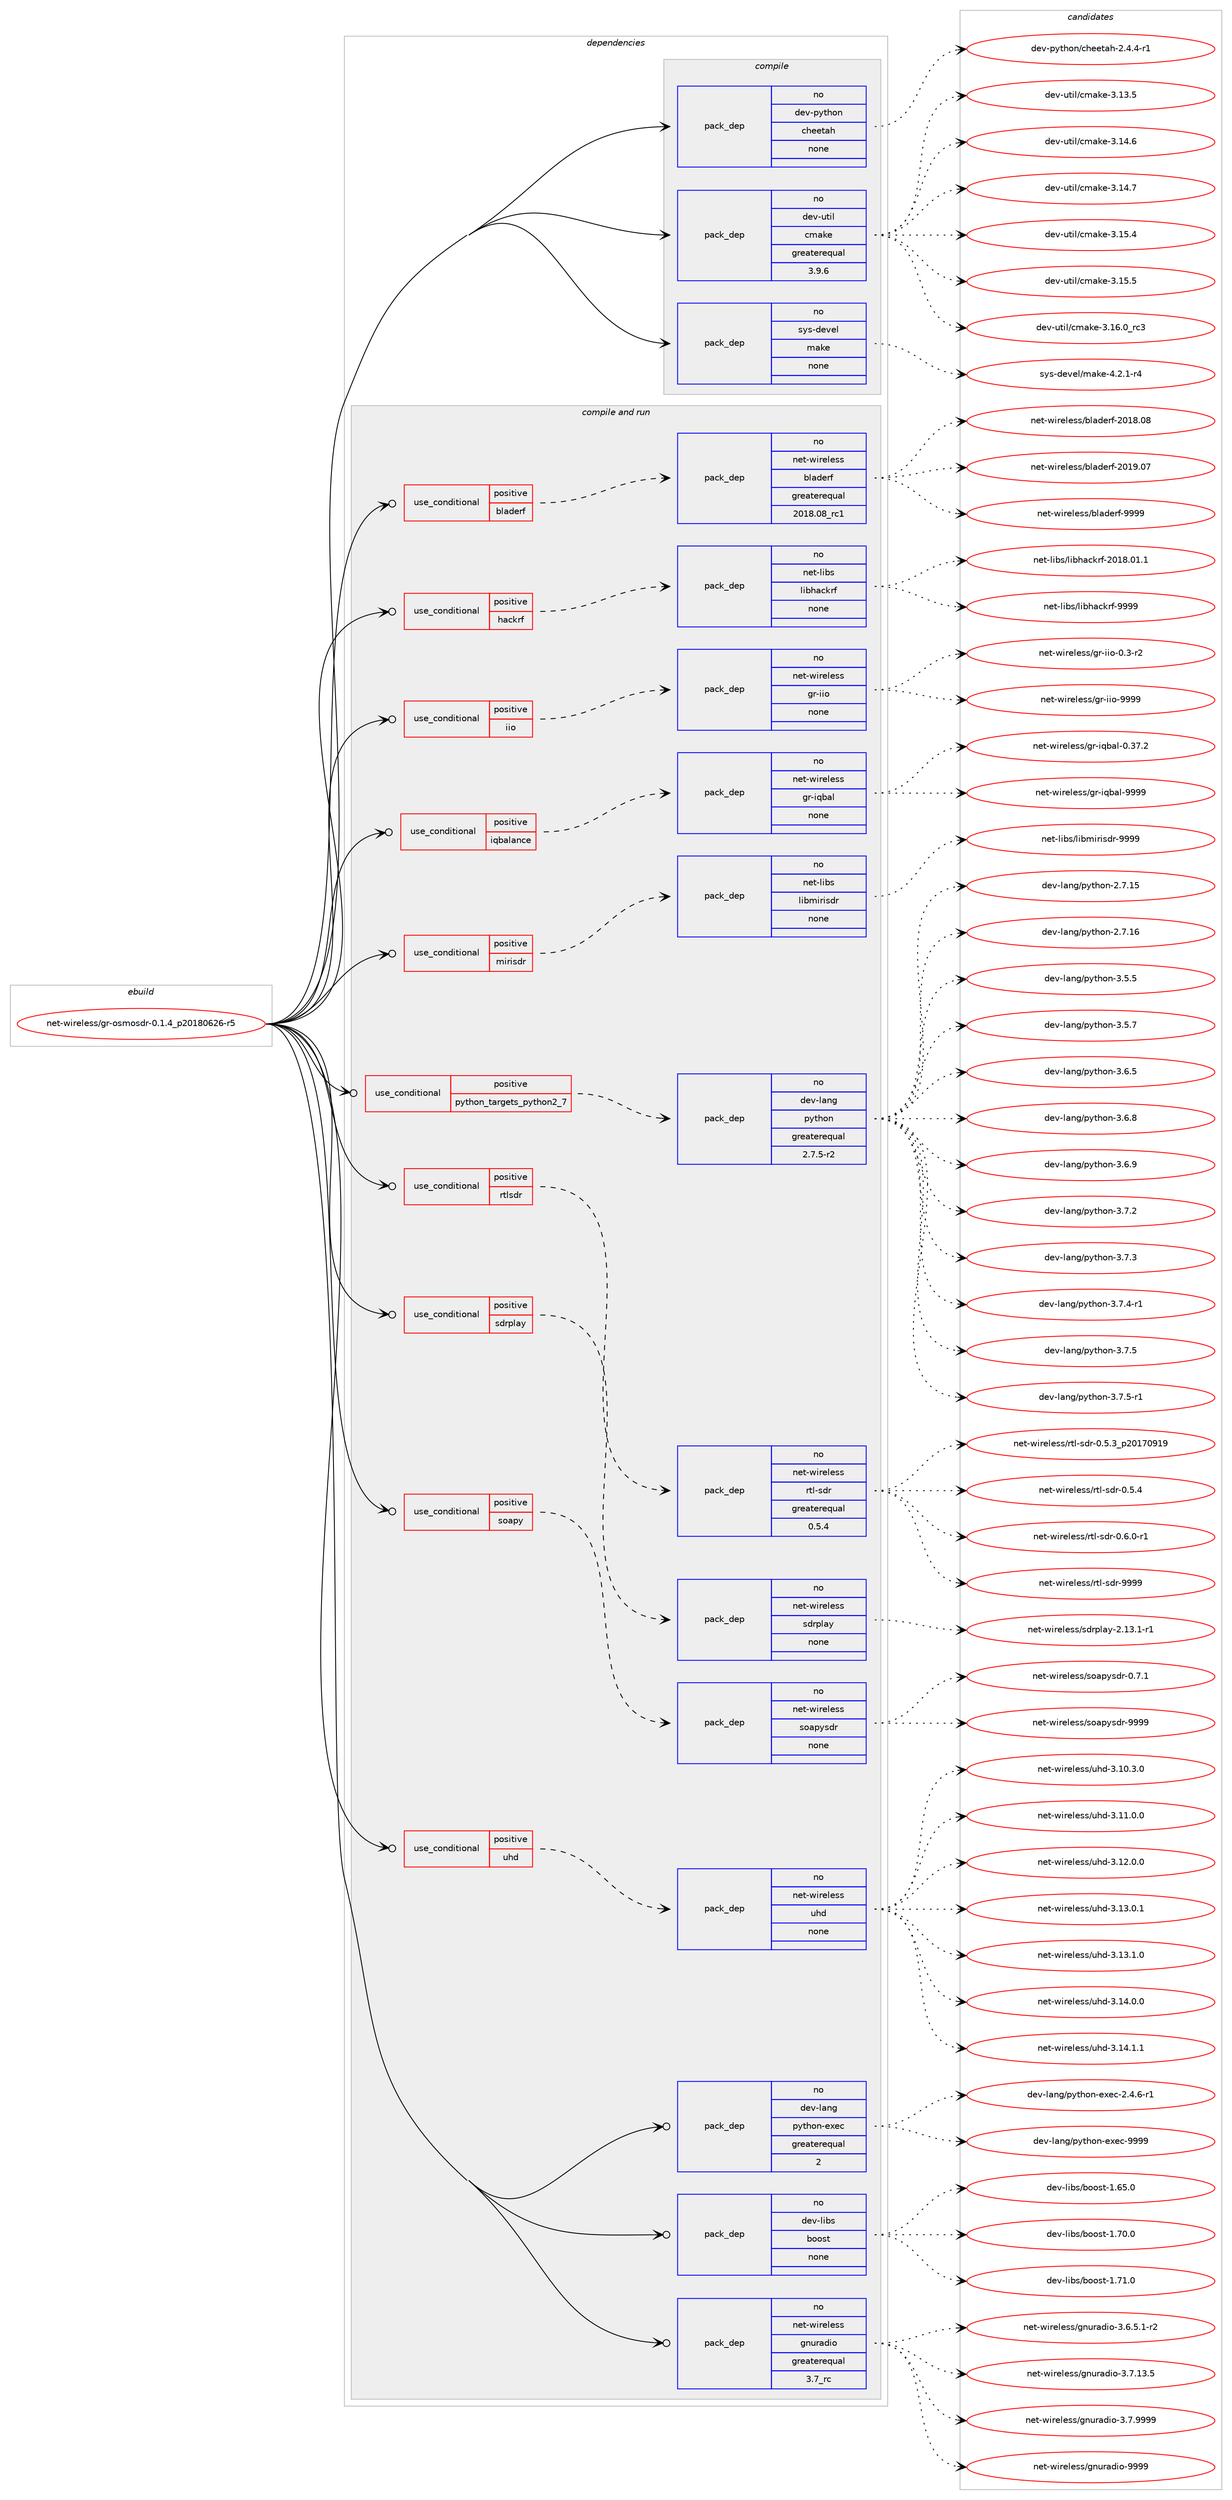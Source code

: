 digraph prolog {

# *************
# Graph options
# *************

newrank=true;
concentrate=true;
compound=true;
graph [rankdir=LR,fontname=Helvetica,fontsize=10,ranksep=1.5];#, ranksep=2.5, nodesep=0.2];
edge  [arrowhead=vee];
node  [fontname=Helvetica,fontsize=10];

# **********
# The ebuild
# **********

subgraph cluster_leftcol {
color=gray;
rank=same;
label=<<i>ebuild</i>>;
id [label="net-wireless/gr-osmosdr-0.1.4_p20180626-r5", color=red, width=4, href="../net-wireless/gr-osmosdr-0.1.4_p20180626-r5.svg"];
}

# ****************
# The dependencies
# ****************

subgraph cluster_midcol {
color=gray;
label=<<i>dependencies</i>>;
subgraph cluster_compile {
fillcolor="#eeeeee";
style=filled;
label=<<i>compile</i>>;
subgraph pack623572 {
dependency844465 [label=<<TABLE BORDER="0" CELLBORDER="1" CELLSPACING="0" CELLPADDING="4" WIDTH="220"><TR><TD ROWSPAN="6" CELLPADDING="30">pack_dep</TD></TR><TR><TD WIDTH="110">no</TD></TR><TR><TD>dev-python</TD></TR><TR><TD>cheetah</TD></TR><TR><TD>none</TD></TR><TR><TD></TD></TR></TABLE>>, shape=none, color=blue];
}
id:e -> dependency844465:w [weight=20,style="solid",arrowhead="vee"];
subgraph pack623573 {
dependency844466 [label=<<TABLE BORDER="0" CELLBORDER="1" CELLSPACING="0" CELLPADDING="4" WIDTH="220"><TR><TD ROWSPAN="6" CELLPADDING="30">pack_dep</TD></TR><TR><TD WIDTH="110">no</TD></TR><TR><TD>dev-util</TD></TR><TR><TD>cmake</TD></TR><TR><TD>greaterequal</TD></TR><TR><TD>3.9.6</TD></TR></TABLE>>, shape=none, color=blue];
}
id:e -> dependency844466:w [weight=20,style="solid",arrowhead="vee"];
subgraph pack623574 {
dependency844467 [label=<<TABLE BORDER="0" CELLBORDER="1" CELLSPACING="0" CELLPADDING="4" WIDTH="220"><TR><TD ROWSPAN="6" CELLPADDING="30">pack_dep</TD></TR><TR><TD WIDTH="110">no</TD></TR><TR><TD>sys-devel</TD></TR><TR><TD>make</TD></TR><TR><TD>none</TD></TR><TR><TD></TD></TR></TABLE>>, shape=none, color=blue];
}
id:e -> dependency844467:w [weight=20,style="solid",arrowhead="vee"];
}
subgraph cluster_compileandrun {
fillcolor="#eeeeee";
style=filled;
label=<<i>compile and run</i>>;
subgraph cond205983 {
dependency844468 [label=<<TABLE BORDER="0" CELLBORDER="1" CELLSPACING="0" CELLPADDING="4"><TR><TD ROWSPAN="3" CELLPADDING="10">use_conditional</TD></TR><TR><TD>positive</TD></TR><TR><TD>bladerf</TD></TR></TABLE>>, shape=none, color=red];
subgraph pack623575 {
dependency844469 [label=<<TABLE BORDER="0" CELLBORDER="1" CELLSPACING="0" CELLPADDING="4" WIDTH="220"><TR><TD ROWSPAN="6" CELLPADDING="30">pack_dep</TD></TR><TR><TD WIDTH="110">no</TD></TR><TR><TD>net-wireless</TD></TR><TR><TD>bladerf</TD></TR><TR><TD>greaterequal</TD></TR><TR><TD>2018.08_rc1</TD></TR></TABLE>>, shape=none, color=blue];
}
dependency844468:e -> dependency844469:w [weight=20,style="dashed",arrowhead="vee"];
}
id:e -> dependency844468:w [weight=20,style="solid",arrowhead="odotvee"];
subgraph cond205984 {
dependency844470 [label=<<TABLE BORDER="0" CELLBORDER="1" CELLSPACING="0" CELLPADDING="4"><TR><TD ROWSPAN="3" CELLPADDING="10">use_conditional</TD></TR><TR><TD>positive</TD></TR><TR><TD>hackrf</TD></TR></TABLE>>, shape=none, color=red];
subgraph pack623576 {
dependency844471 [label=<<TABLE BORDER="0" CELLBORDER="1" CELLSPACING="0" CELLPADDING="4" WIDTH="220"><TR><TD ROWSPAN="6" CELLPADDING="30">pack_dep</TD></TR><TR><TD WIDTH="110">no</TD></TR><TR><TD>net-libs</TD></TR><TR><TD>libhackrf</TD></TR><TR><TD>none</TD></TR><TR><TD></TD></TR></TABLE>>, shape=none, color=blue];
}
dependency844470:e -> dependency844471:w [weight=20,style="dashed",arrowhead="vee"];
}
id:e -> dependency844470:w [weight=20,style="solid",arrowhead="odotvee"];
subgraph cond205985 {
dependency844472 [label=<<TABLE BORDER="0" CELLBORDER="1" CELLSPACING="0" CELLPADDING="4"><TR><TD ROWSPAN="3" CELLPADDING="10">use_conditional</TD></TR><TR><TD>positive</TD></TR><TR><TD>iio</TD></TR></TABLE>>, shape=none, color=red];
subgraph pack623577 {
dependency844473 [label=<<TABLE BORDER="0" CELLBORDER="1" CELLSPACING="0" CELLPADDING="4" WIDTH="220"><TR><TD ROWSPAN="6" CELLPADDING="30">pack_dep</TD></TR><TR><TD WIDTH="110">no</TD></TR><TR><TD>net-wireless</TD></TR><TR><TD>gr-iio</TD></TR><TR><TD>none</TD></TR><TR><TD></TD></TR></TABLE>>, shape=none, color=blue];
}
dependency844472:e -> dependency844473:w [weight=20,style="dashed",arrowhead="vee"];
}
id:e -> dependency844472:w [weight=20,style="solid",arrowhead="odotvee"];
subgraph cond205986 {
dependency844474 [label=<<TABLE BORDER="0" CELLBORDER="1" CELLSPACING="0" CELLPADDING="4"><TR><TD ROWSPAN="3" CELLPADDING="10">use_conditional</TD></TR><TR><TD>positive</TD></TR><TR><TD>iqbalance</TD></TR></TABLE>>, shape=none, color=red];
subgraph pack623578 {
dependency844475 [label=<<TABLE BORDER="0" CELLBORDER="1" CELLSPACING="0" CELLPADDING="4" WIDTH="220"><TR><TD ROWSPAN="6" CELLPADDING="30">pack_dep</TD></TR><TR><TD WIDTH="110">no</TD></TR><TR><TD>net-wireless</TD></TR><TR><TD>gr-iqbal</TD></TR><TR><TD>none</TD></TR><TR><TD></TD></TR></TABLE>>, shape=none, color=blue];
}
dependency844474:e -> dependency844475:w [weight=20,style="dashed",arrowhead="vee"];
}
id:e -> dependency844474:w [weight=20,style="solid",arrowhead="odotvee"];
subgraph cond205987 {
dependency844476 [label=<<TABLE BORDER="0" CELLBORDER="1" CELLSPACING="0" CELLPADDING="4"><TR><TD ROWSPAN="3" CELLPADDING="10">use_conditional</TD></TR><TR><TD>positive</TD></TR><TR><TD>mirisdr</TD></TR></TABLE>>, shape=none, color=red];
subgraph pack623579 {
dependency844477 [label=<<TABLE BORDER="0" CELLBORDER="1" CELLSPACING="0" CELLPADDING="4" WIDTH="220"><TR><TD ROWSPAN="6" CELLPADDING="30">pack_dep</TD></TR><TR><TD WIDTH="110">no</TD></TR><TR><TD>net-libs</TD></TR><TR><TD>libmirisdr</TD></TR><TR><TD>none</TD></TR><TR><TD></TD></TR></TABLE>>, shape=none, color=blue];
}
dependency844476:e -> dependency844477:w [weight=20,style="dashed",arrowhead="vee"];
}
id:e -> dependency844476:w [weight=20,style="solid",arrowhead="odotvee"];
subgraph cond205988 {
dependency844478 [label=<<TABLE BORDER="0" CELLBORDER="1" CELLSPACING="0" CELLPADDING="4"><TR><TD ROWSPAN="3" CELLPADDING="10">use_conditional</TD></TR><TR><TD>positive</TD></TR><TR><TD>python_targets_python2_7</TD></TR></TABLE>>, shape=none, color=red];
subgraph pack623580 {
dependency844479 [label=<<TABLE BORDER="0" CELLBORDER="1" CELLSPACING="0" CELLPADDING="4" WIDTH="220"><TR><TD ROWSPAN="6" CELLPADDING="30">pack_dep</TD></TR><TR><TD WIDTH="110">no</TD></TR><TR><TD>dev-lang</TD></TR><TR><TD>python</TD></TR><TR><TD>greaterequal</TD></TR><TR><TD>2.7.5-r2</TD></TR></TABLE>>, shape=none, color=blue];
}
dependency844478:e -> dependency844479:w [weight=20,style="dashed",arrowhead="vee"];
}
id:e -> dependency844478:w [weight=20,style="solid",arrowhead="odotvee"];
subgraph cond205989 {
dependency844480 [label=<<TABLE BORDER="0" CELLBORDER="1" CELLSPACING="0" CELLPADDING="4"><TR><TD ROWSPAN="3" CELLPADDING="10">use_conditional</TD></TR><TR><TD>positive</TD></TR><TR><TD>rtlsdr</TD></TR></TABLE>>, shape=none, color=red];
subgraph pack623581 {
dependency844481 [label=<<TABLE BORDER="0" CELLBORDER="1" CELLSPACING="0" CELLPADDING="4" WIDTH="220"><TR><TD ROWSPAN="6" CELLPADDING="30">pack_dep</TD></TR><TR><TD WIDTH="110">no</TD></TR><TR><TD>net-wireless</TD></TR><TR><TD>rtl-sdr</TD></TR><TR><TD>greaterequal</TD></TR><TR><TD>0.5.4</TD></TR></TABLE>>, shape=none, color=blue];
}
dependency844480:e -> dependency844481:w [weight=20,style="dashed",arrowhead="vee"];
}
id:e -> dependency844480:w [weight=20,style="solid",arrowhead="odotvee"];
subgraph cond205990 {
dependency844482 [label=<<TABLE BORDER="0" CELLBORDER="1" CELLSPACING="0" CELLPADDING="4"><TR><TD ROWSPAN="3" CELLPADDING="10">use_conditional</TD></TR><TR><TD>positive</TD></TR><TR><TD>sdrplay</TD></TR></TABLE>>, shape=none, color=red];
subgraph pack623582 {
dependency844483 [label=<<TABLE BORDER="0" CELLBORDER="1" CELLSPACING="0" CELLPADDING="4" WIDTH="220"><TR><TD ROWSPAN="6" CELLPADDING="30">pack_dep</TD></TR><TR><TD WIDTH="110">no</TD></TR><TR><TD>net-wireless</TD></TR><TR><TD>sdrplay</TD></TR><TR><TD>none</TD></TR><TR><TD></TD></TR></TABLE>>, shape=none, color=blue];
}
dependency844482:e -> dependency844483:w [weight=20,style="dashed",arrowhead="vee"];
}
id:e -> dependency844482:w [weight=20,style="solid",arrowhead="odotvee"];
subgraph cond205991 {
dependency844484 [label=<<TABLE BORDER="0" CELLBORDER="1" CELLSPACING="0" CELLPADDING="4"><TR><TD ROWSPAN="3" CELLPADDING="10">use_conditional</TD></TR><TR><TD>positive</TD></TR><TR><TD>soapy</TD></TR></TABLE>>, shape=none, color=red];
subgraph pack623583 {
dependency844485 [label=<<TABLE BORDER="0" CELLBORDER="1" CELLSPACING="0" CELLPADDING="4" WIDTH="220"><TR><TD ROWSPAN="6" CELLPADDING="30">pack_dep</TD></TR><TR><TD WIDTH="110">no</TD></TR><TR><TD>net-wireless</TD></TR><TR><TD>soapysdr</TD></TR><TR><TD>none</TD></TR><TR><TD></TD></TR></TABLE>>, shape=none, color=blue];
}
dependency844484:e -> dependency844485:w [weight=20,style="dashed",arrowhead="vee"];
}
id:e -> dependency844484:w [weight=20,style="solid",arrowhead="odotvee"];
subgraph cond205992 {
dependency844486 [label=<<TABLE BORDER="0" CELLBORDER="1" CELLSPACING="0" CELLPADDING="4"><TR><TD ROWSPAN="3" CELLPADDING="10">use_conditional</TD></TR><TR><TD>positive</TD></TR><TR><TD>uhd</TD></TR></TABLE>>, shape=none, color=red];
subgraph pack623584 {
dependency844487 [label=<<TABLE BORDER="0" CELLBORDER="1" CELLSPACING="0" CELLPADDING="4" WIDTH="220"><TR><TD ROWSPAN="6" CELLPADDING="30">pack_dep</TD></TR><TR><TD WIDTH="110">no</TD></TR><TR><TD>net-wireless</TD></TR><TR><TD>uhd</TD></TR><TR><TD>none</TD></TR><TR><TD></TD></TR></TABLE>>, shape=none, color=blue];
}
dependency844486:e -> dependency844487:w [weight=20,style="dashed",arrowhead="vee"];
}
id:e -> dependency844486:w [weight=20,style="solid",arrowhead="odotvee"];
subgraph pack623585 {
dependency844488 [label=<<TABLE BORDER="0" CELLBORDER="1" CELLSPACING="0" CELLPADDING="4" WIDTH="220"><TR><TD ROWSPAN="6" CELLPADDING="30">pack_dep</TD></TR><TR><TD WIDTH="110">no</TD></TR><TR><TD>dev-lang</TD></TR><TR><TD>python-exec</TD></TR><TR><TD>greaterequal</TD></TR><TR><TD>2</TD></TR></TABLE>>, shape=none, color=blue];
}
id:e -> dependency844488:w [weight=20,style="solid",arrowhead="odotvee"];
subgraph pack623586 {
dependency844489 [label=<<TABLE BORDER="0" CELLBORDER="1" CELLSPACING="0" CELLPADDING="4" WIDTH="220"><TR><TD ROWSPAN="6" CELLPADDING="30">pack_dep</TD></TR><TR><TD WIDTH="110">no</TD></TR><TR><TD>dev-libs</TD></TR><TR><TD>boost</TD></TR><TR><TD>none</TD></TR><TR><TD></TD></TR></TABLE>>, shape=none, color=blue];
}
id:e -> dependency844489:w [weight=20,style="solid",arrowhead="odotvee"];
subgraph pack623587 {
dependency844490 [label=<<TABLE BORDER="0" CELLBORDER="1" CELLSPACING="0" CELLPADDING="4" WIDTH="220"><TR><TD ROWSPAN="6" CELLPADDING="30">pack_dep</TD></TR><TR><TD WIDTH="110">no</TD></TR><TR><TD>net-wireless</TD></TR><TR><TD>gnuradio</TD></TR><TR><TD>greaterequal</TD></TR><TR><TD>3.7_rc</TD></TR></TABLE>>, shape=none, color=blue];
}
id:e -> dependency844490:w [weight=20,style="solid",arrowhead="odotvee"];
}
subgraph cluster_run {
fillcolor="#eeeeee";
style=filled;
label=<<i>run</i>>;
}
}

# **************
# The candidates
# **************

subgraph cluster_choices {
rank=same;
color=gray;
label=<<i>candidates</i>>;

subgraph choice623572 {
color=black;
nodesep=1;
choice100101118451121211161041111104799104101101116971044550465246524511449 [label="dev-python/cheetah-2.4.4-r1", color=red, width=4,href="../dev-python/cheetah-2.4.4-r1.svg"];
dependency844465:e -> choice100101118451121211161041111104799104101101116971044550465246524511449:w [style=dotted,weight="100"];
}
subgraph choice623573 {
color=black;
nodesep=1;
choice1001011184511711610510847991099710710145514649514653 [label="dev-util/cmake-3.13.5", color=red, width=4,href="../dev-util/cmake-3.13.5.svg"];
choice1001011184511711610510847991099710710145514649524654 [label="dev-util/cmake-3.14.6", color=red, width=4,href="../dev-util/cmake-3.14.6.svg"];
choice1001011184511711610510847991099710710145514649524655 [label="dev-util/cmake-3.14.7", color=red, width=4,href="../dev-util/cmake-3.14.7.svg"];
choice1001011184511711610510847991099710710145514649534652 [label="dev-util/cmake-3.15.4", color=red, width=4,href="../dev-util/cmake-3.15.4.svg"];
choice1001011184511711610510847991099710710145514649534653 [label="dev-util/cmake-3.15.5", color=red, width=4,href="../dev-util/cmake-3.15.5.svg"];
choice1001011184511711610510847991099710710145514649544648951149951 [label="dev-util/cmake-3.16.0_rc3", color=red, width=4,href="../dev-util/cmake-3.16.0_rc3.svg"];
dependency844466:e -> choice1001011184511711610510847991099710710145514649514653:w [style=dotted,weight="100"];
dependency844466:e -> choice1001011184511711610510847991099710710145514649524654:w [style=dotted,weight="100"];
dependency844466:e -> choice1001011184511711610510847991099710710145514649524655:w [style=dotted,weight="100"];
dependency844466:e -> choice1001011184511711610510847991099710710145514649534652:w [style=dotted,weight="100"];
dependency844466:e -> choice1001011184511711610510847991099710710145514649534653:w [style=dotted,weight="100"];
dependency844466:e -> choice1001011184511711610510847991099710710145514649544648951149951:w [style=dotted,weight="100"];
}
subgraph choice623574 {
color=black;
nodesep=1;
choice1151211154510010111810110847109971071014552465046494511452 [label="sys-devel/make-4.2.1-r4", color=red, width=4,href="../sys-devel/make-4.2.1-r4.svg"];
dependency844467:e -> choice1151211154510010111810110847109971071014552465046494511452:w [style=dotted,weight="100"];
}
subgraph choice623575 {
color=black;
nodesep=1;
choice110101116451191051141011081011151154798108971001011141024550484956464856 [label="net-wireless/bladerf-2018.08", color=red, width=4,href="../net-wireless/bladerf-2018.08.svg"];
choice110101116451191051141011081011151154798108971001011141024550484957464855 [label="net-wireless/bladerf-2019.07", color=red, width=4,href="../net-wireless/bladerf-2019.07.svg"];
choice110101116451191051141011081011151154798108971001011141024557575757 [label="net-wireless/bladerf-9999", color=red, width=4,href="../net-wireless/bladerf-9999.svg"];
dependency844469:e -> choice110101116451191051141011081011151154798108971001011141024550484956464856:w [style=dotted,weight="100"];
dependency844469:e -> choice110101116451191051141011081011151154798108971001011141024550484957464855:w [style=dotted,weight="100"];
dependency844469:e -> choice110101116451191051141011081011151154798108971001011141024557575757:w [style=dotted,weight="100"];
}
subgraph choice623576 {
color=black;
nodesep=1;
choice11010111645108105981154710810598104979910711410245504849564648494649 [label="net-libs/libhackrf-2018.01.1", color=red, width=4,href="../net-libs/libhackrf-2018.01.1.svg"];
choice1101011164510810598115471081059810497991071141024557575757 [label="net-libs/libhackrf-9999", color=red, width=4,href="../net-libs/libhackrf-9999.svg"];
dependency844471:e -> choice11010111645108105981154710810598104979910711410245504849564648494649:w [style=dotted,weight="100"];
dependency844471:e -> choice1101011164510810598115471081059810497991071141024557575757:w [style=dotted,weight="100"];
}
subgraph choice623577 {
color=black;
nodesep=1;
choice110101116451191051141011081011151154710311445105105111454846514511450 [label="net-wireless/gr-iio-0.3-r2", color=red, width=4,href="../net-wireless/gr-iio-0.3-r2.svg"];
choice1101011164511910511410110810111511547103114451051051114557575757 [label="net-wireless/gr-iio-9999", color=red, width=4,href="../net-wireless/gr-iio-9999.svg"];
dependency844473:e -> choice110101116451191051141011081011151154710311445105105111454846514511450:w [style=dotted,weight="100"];
dependency844473:e -> choice1101011164511910511410110810111511547103114451051051114557575757:w [style=dotted,weight="100"];
}
subgraph choice623578 {
color=black;
nodesep=1;
choice110101116451191051141011081011151154710311445105113989710845484651554650 [label="net-wireless/gr-iqbal-0.37.2", color=red, width=4,href="../net-wireless/gr-iqbal-0.37.2.svg"];
choice11010111645119105114101108101115115471031144510511398971084557575757 [label="net-wireless/gr-iqbal-9999", color=red, width=4,href="../net-wireless/gr-iqbal-9999.svg"];
dependency844475:e -> choice110101116451191051141011081011151154710311445105113989710845484651554650:w [style=dotted,weight="100"];
dependency844475:e -> choice11010111645119105114101108101115115471031144510511398971084557575757:w [style=dotted,weight="100"];
}
subgraph choice623579 {
color=black;
nodesep=1;
choice110101116451081059811547108105981091051141051151001144557575757 [label="net-libs/libmirisdr-9999", color=red, width=4,href="../net-libs/libmirisdr-9999.svg"];
dependency844477:e -> choice110101116451081059811547108105981091051141051151001144557575757:w [style=dotted,weight="100"];
}
subgraph choice623580 {
color=black;
nodesep=1;
choice10010111845108971101034711212111610411111045504655464953 [label="dev-lang/python-2.7.15", color=red, width=4,href="../dev-lang/python-2.7.15.svg"];
choice10010111845108971101034711212111610411111045504655464954 [label="dev-lang/python-2.7.16", color=red, width=4,href="../dev-lang/python-2.7.16.svg"];
choice100101118451089711010347112121116104111110455146534653 [label="dev-lang/python-3.5.5", color=red, width=4,href="../dev-lang/python-3.5.5.svg"];
choice100101118451089711010347112121116104111110455146534655 [label="dev-lang/python-3.5.7", color=red, width=4,href="../dev-lang/python-3.5.7.svg"];
choice100101118451089711010347112121116104111110455146544653 [label="dev-lang/python-3.6.5", color=red, width=4,href="../dev-lang/python-3.6.5.svg"];
choice100101118451089711010347112121116104111110455146544656 [label="dev-lang/python-3.6.8", color=red, width=4,href="../dev-lang/python-3.6.8.svg"];
choice100101118451089711010347112121116104111110455146544657 [label="dev-lang/python-3.6.9", color=red, width=4,href="../dev-lang/python-3.6.9.svg"];
choice100101118451089711010347112121116104111110455146554650 [label="dev-lang/python-3.7.2", color=red, width=4,href="../dev-lang/python-3.7.2.svg"];
choice100101118451089711010347112121116104111110455146554651 [label="dev-lang/python-3.7.3", color=red, width=4,href="../dev-lang/python-3.7.3.svg"];
choice1001011184510897110103471121211161041111104551465546524511449 [label="dev-lang/python-3.7.4-r1", color=red, width=4,href="../dev-lang/python-3.7.4-r1.svg"];
choice100101118451089711010347112121116104111110455146554653 [label="dev-lang/python-3.7.5", color=red, width=4,href="../dev-lang/python-3.7.5.svg"];
choice1001011184510897110103471121211161041111104551465546534511449 [label="dev-lang/python-3.7.5-r1", color=red, width=4,href="../dev-lang/python-3.7.5-r1.svg"];
dependency844479:e -> choice10010111845108971101034711212111610411111045504655464953:w [style=dotted,weight="100"];
dependency844479:e -> choice10010111845108971101034711212111610411111045504655464954:w [style=dotted,weight="100"];
dependency844479:e -> choice100101118451089711010347112121116104111110455146534653:w [style=dotted,weight="100"];
dependency844479:e -> choice100101118451089711010347112121116104111110455146534655:w [style=dotted,weight="100"];
dependency844479:e -> choice100101118451089711010347112121116104111110455146544653:w [style=dotted,weight="100"];
dependency844479:e -> choice100101118451089711010347112121116104111110455146544656:w [style=dotted,weight="100"];
dependency844479:e -> choice100101118451089711010347112121116104111110455146544657:w [style=dotted,weight="100"];
dependency844479:e -> choice100101118451089711010347112121116104111110455146554650:w [style=dotted,weight="100"];
dependency844479:e -> choice100101118451089711010347112121116104111110455146554651:w [style=dotted,weight="100"];
dependency844479:e -> choice1001011184510897110103471121211161041111104551465546524511449:w [style=dotted,weight="100"];
dependency844479:e -> choice100101118451089711010347112121116104111110455146554653:w [style=dotted,weight="100"];
dependency844479:e -> choice1001011184510897110103471121211161041111104551465546534511449:w [style=dotted,weight="100"];
}
subgraph choice623581 {
color=black;
nodesep=1;
choice110101116451191051141011081011151154711411610845115100114454846534651951125048495548574957 [label="net-wireless/rtl-sdr-0.5.3_p20170919", color=red, width=4,href="../net-wireless/rtl-sdr-0.5.3_p20170919.svg"];
choice110101116451191051141011081011151154711411610845115100114454846534652 [label="net-wireless/rtl-sdr-0.5.4", color=red, width=4,href="../net-wireless/rtl-sdr-0.5.4.svg"];
choice1101011164511910511410110810111511547114116108451151001144548465446484511449 [label="net-wireless/rtl-sdr-0.6.0-r1", color=red, width=4,href="../net-wireless/rtl-sdr-0.6.0-r1.svg"];
choice1101011164511910511410110810111511547114116108451151001144557575757 [label="net-wireless/rtl-sdr-9999", color=red, width=4,href="../net-wireless/rtl-sdr-9999.svg"];
dependency844481:e -> choice110101116451191051141011081011151154711411610845115100114454846534651951125048495548574957:w [style=dotted,weight="100"];
dependency844481:e -> choice110101116451191051141011081011151154711411610845115100114454846534652:w [style=dotted,weight="100"];
dependency844481:e -> choice1101011164511910511410110810111511547114116108451151001144548465446484511449:w [style=dotted,weight="100"];
dependency844481:e -> choice1101011164511910511410110810111511547114116108451151001144557575757:w [style=dotted,weight="100"];
}
subgraph choice623582 {
color=black;
nodesep=1;
choice110101116451191051141011081011151154711510011411210897121455046495146494511449 [label="net-wireless/sdrplay-2.13.1-r1", color=red, width=4,href="../net-wireless/sdrplay-2.13.1-r1.svg"];
dependency844483:e -> choice110101116451191051141011081011151154711510011411210897121455046495146494511449:w [style=dotted,weight="100"];
}
subgraph choice623583 {
color=black;
nodesep=1;
choice110101116451191051141011081011151154711511197112121115100114454846554649 [label="net-wireless/soapysdr-0.7.1", color=red, width=4,href="../net-wireless/soapysdr-0.7.1.svg"];
choice1101011164511910511410110810111511547115111971121211151001144557575757 [label="net-wireless/soapysdr-9999", color=red, width=4,href="../net-wireless/soapysdr-9999.svg"];
dependency844485:e -> choice110101116451191051141011081011151154711511197112121115100114454846554649:w [style=dotted,weight="100"];
dependency844485:e -> choice1101011164511910511410110810111511547115111971121211151001144557575757:w [style=dotted,weight="100"];
}
subgraph choice623584 {
color=black;
nodesep=1;
choice1101011164511910511410110810111511547117104100455146494846514648 [label="net-wireless/uhd-3.10.3.0", color=red, width=4,href="../net-wireless/uhd-3.10.3.0.svg"];
choice1101011164511910511410110810111511547117104100455146494946484648 [label="net-wireless/uhd-3.11.0.0", color=red, width=4,href="../net-wireless/uhd-3.11.0.0.svg"];
choice1101011164511910511410110810111511547117104100455146495046484648 [label="net-wireless/uhd-3.12.0.0", color=red, width=4,href="../net-wireless/uhd-3.12.0.0.svg"];
choice1101011164511910511410110810111511547117104100455146495146484649 [label="net-wireless/uhd-3.13.0.1", color=red, width=4,href="../net-wireless/uhd-3.13.0.1.svg"];
choice1101011164511910511410110810111511547117104100455146495146494648 [label="net-wireless/uhd-3.13.1.0", color=red, width=4,href="../net-wireless/uhd-3.13.1.0.svg"];
choice1101011164511910511410110810111511547117104100455146495246484648 [label="net-wireless/uhd-3.14.0.0", color=red, width=4,href="../net-wireless/uhd-3.14.0.0.svg"];
choice1101011164511910511410110810111511547117104100455146495246494649 [label="net-wireless/uhd-3.14.1.1", color=red, width=4,href="../net-wireless/uhd-3.14.1.1.svg"];
dependency844487:e -> choice1101011164511910511410110810111511547117104100455146494846514648:w [style=dotted,weight="100"];
dependency844487:e -> choice1101011164511910511410110810111511547117104100455146494946484648:w [style=dotted,weight="100"];
dependency844487:e -> choice1101011164511910511410110810111511547117104100455146495046484648:w [style=dotted,weight="100"];
dependency844487:e -> choice1101011164511910511410110810111511547117104100455146495146484649:w [style=dotted,weight="100"];
dependency844487:e -> choice1101011164511910511410110810111511547117104100455146495146494648:w [style=dotted,weight="100"];
dependency844487:e -> choice1101011164511910511410110810111511547117104100455146495246484648:w [style=dotted,weight="100"];
dependency844487:e -> choice1101011164511910511410110810111511547117104100455146495246494649:w [style=dotted,weight="100"];
}
subgraph choice623585 {
color=black;
nodesep=1;
choice10010111845108971101034711212111610411111045101120101994550465246544511449 [label="dev-lang/python-exec-2.4.6-r1", color=red, width=4,href="../dev-lang/python-exec-2.4.6-r1.svg"];
choice10010111845108971101034711212111610411111045101120101994557575757 [label="dev-lang/python-exec-9999", color=red, width=4,href="../dev-lang/python-exec-9999.svg"];
dependency844488:e -> choice10010111845108971101034711212111610411111045101120101994550465246544511449:w [style=dotted,weight="100"];
dependency844488:e -> choice10010111845108971101034711212111610411111045101120101994557575757:w [style=dotted,weight="100"];
}
subgraph choice623586 {
color=black;
nodesep=1;
choice1001011184510810598115479811111111511645494654534648 [label="dev-libs/boost-1.65.0", color=red, width=4,href="../dev-libs/boost-1.65.0.svg"];
choice1001011184510810598115479811111111511645494655484648 [label="dev-libs/boost-1.70.0", color=red, width=4,href="../dev-libs/boost-1.70.0.svg"];
choice1001011184510810598115479811111111511645494655494648 [label="dev-libs/boost-1.71.0", color=red, width=4,href="../dev-libs/boost-1.71.0.svg"];
dependency844489:e -> choice1001011184510810598115479811111111511645494654534648:w [style=dotted,weight="100"];
dependency844489:e -> choice1001011184510810598115479811111111511645494655484648:w [style=dotted,weight="100"];
dependency844489:e -> choice1001011184510810598115479811111111511645494655494648:w [style=dotted,weight="100"];
}
subgraph choice623587 {
color=black;
nodesep=1;
choice11010111645119105114101108101115115471031101171149710010511145514654465346494511450 [label="net-wireless/gnuradio-3.6.5.1-r2", color=red, width=4,href="../net-wireless/gnuradio-3.6.5.1-r2.svg"];
choice110101116451191051141011081011151154710311011711497100105111455146554649514653 [label="net-wireless/gnuradio-3.7.13.5", color=red, width=4,href="../net-wireless/gnuradio-3.7.13.5.svg"];
choice110101116451191051141011081011151154710311011711497100105111455146554657575757 [label="net-wireless/gnuradio-3.7.9999", color=red, width=4,href="../net-wireless/gnuradio-3.7.9999.svg"];
choice1101011164511910511410110810111511547103110117114971001051114557575757 [label="net-wireless/gnuradio-9999", color=red, width=4,href="../net-wireless/gnuradio-9999.svg"];
dependency844490:e -> choice11010111645119105114101108101115115471031101171149710010511145514654465346494511450:w [style=dotted,weight="100"];
dependency844490:e -> choice110101116451191051141011081011151154710311011711497100105111455146554649514653:w [style=dotted,weight="100"];
dependency844490:e -> choice110101116451191051141011081011151154710311011711497100105111455146554657575757:w [style=dotted,weight="100"];
dependency844490:e -> choice1101011164511910511410110810111511547103110117114971001051114557575757:w [style=dotted,weight="100"];
}
}

}
